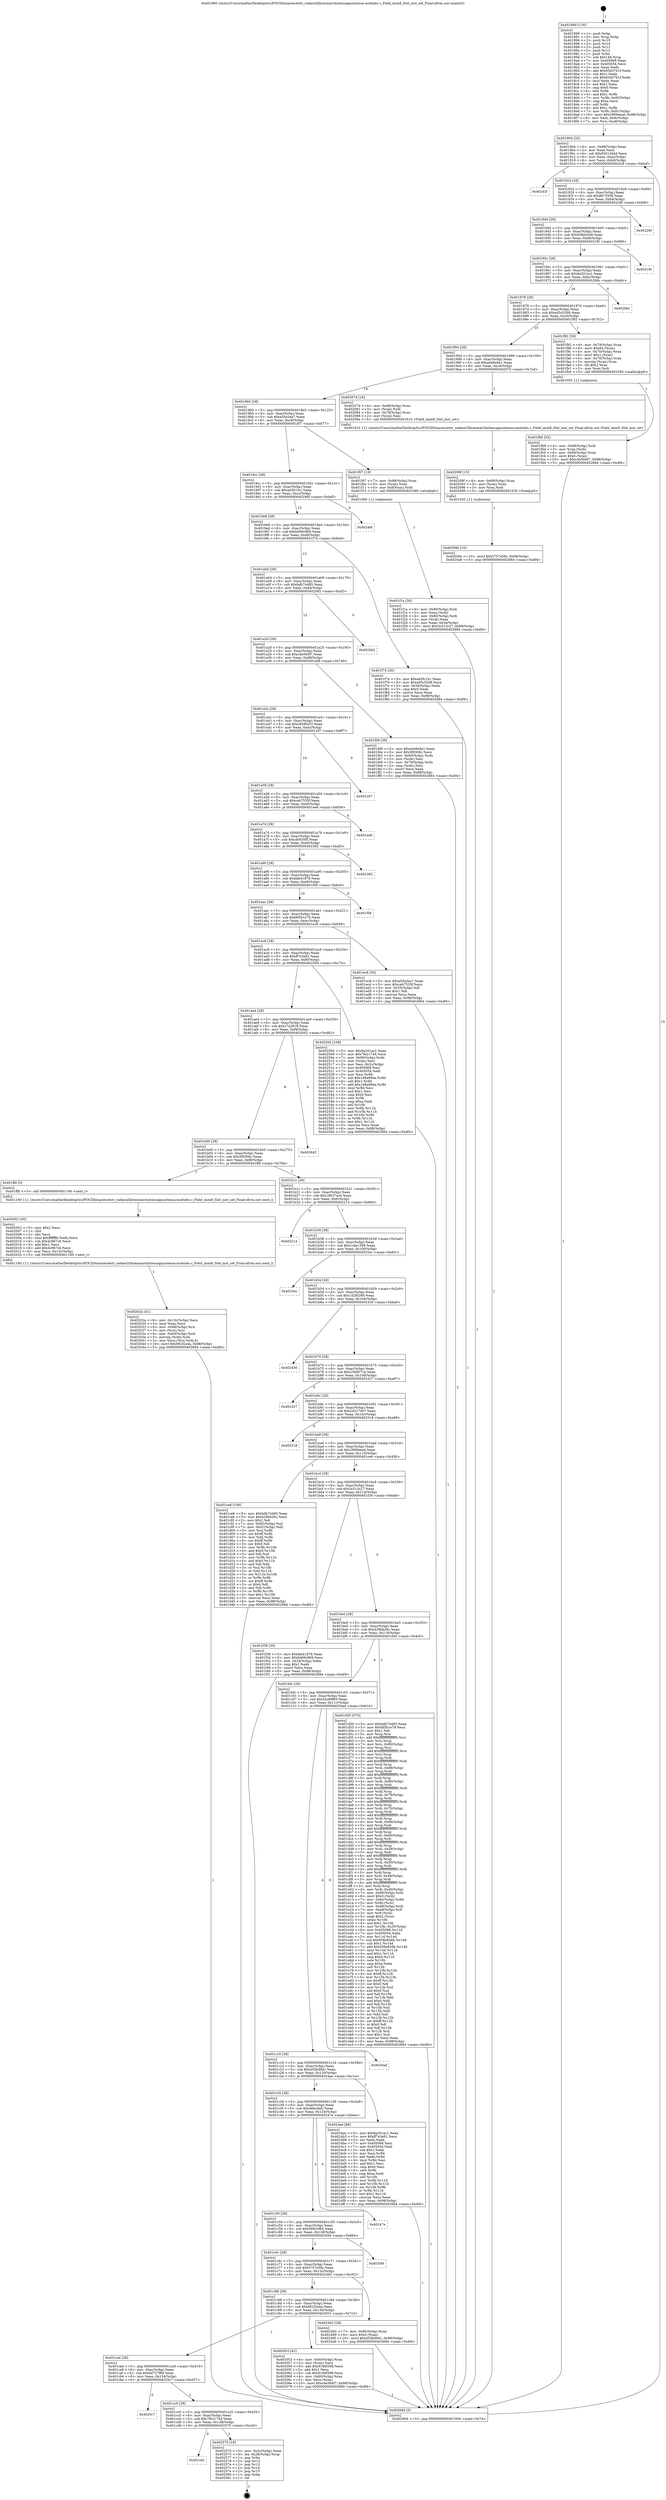 digraph "0x401890" {
  label = "0x401890 (/mnt/c/Users/mathe/Desktop/tcc/POCII/binaries/extr_radare2librasmarchxtensagnuxtensa-modules.c_Field_imm8_Slot_inst_set_Final-ollvm.out::main(0))"
  labelloc = "t"
  node[shape=record]

  Entry [label="",width=0.3,height=0.3,shape=circle,fillcolor=black,style=filled]
  "0x401904" [label="{
     0x401904 [32]\l
     | [instrs]\l
     &nbsp;&nbsp;0x401904 \<+6\>: mov -0x98(%rbp),%eax\l
     &nbsp;&nbsp;0x40190a \<+2\>: mov %eax,%ecx\l
     &nbsp;&nbsp;0x40190c \<+6\>: sub $0x83013d4d,%ecx\l
     &nbsp;&nbsp;0x401912 \<+6\>: mov %eax,-0xac(%rbp)\l
     &nbsp;&nbsp;0x401918 \<+6\>: mov %ecx,-0xb0(%rbp)\l
     &nbsp;&nbsp;0x40191e \<+6\>: je 000000000040243f \<main+0xbaf\>\l
  }"]
  "0x40243f" [label="{
     0x40243f\l
  }", style=dashed]
  "0x401924" [label="{
     0x401924 [28]\l
     | [instrs]\l
     &nbsp;&nbsp;0x401924 \<+5\>: jmp 0000000000401929 \<main+0x99\>\l
     &nbsp;&nbsp;0x401929 \<+6\>: mov -0xac(%rbp),%eax\l
     &nbsp;&nbsp;0x40192f \<+5\>: sub $0x8fc7f356,%eax\l
     &nbsp;&nbsp;0x401934 \<+6\>: mov %eax,-0xb4(%rbp)\l
     &nbsp;&nbsp;0x40193a \<+6\>: je 000000000040226f \<main+0x9df\>\l
  }"]
  Exit [label="",width=0.3,height=0.3,shape=circle,fillcolor=black,style=filled,peripheries=2]
  "0x40226f" [label="{
     0x40226f\l
  }", style=dashed]
  "0x401940" [label="{
     0x401940 [28]\l
     | [instrs]\l
     &nbsp;&nbsp;0x401940 \<+5\>: jmp 0000000000401945 \<main+0xb5\>\l
     &nbsp;&nbsp;0x401945 \<+6\>: mov -0xac(%rbp),%eax\l
     &nbsp;&nbsp;0x40194b \<+5\>: sub $0x938eb2d6,%eax\l
     &nbsp;&nbsp;0x401950 \<+6\>: mov %eax,-0xb8(%rbp)\l
     &nbsp;&nbsp;0x401956 \<+6\>: je 00000000004021f6 \<main+0x966\>\l
  }"]
  "0x401cdc" [label="{
     0x401cdc\l
  }", style=dashed]
  "0x4021f6" [label="{
     0x4021f6\l
  }", style=dashed]
  "0x40195c" [label="{
     0x40195c [28]\l
     | [instrs]\l
     &nbsp;&nbsp;0x40195c \<+5\>: jmp 0000000000401961 \<main+0xd1\>\l
     &nbsp;&nbsp;0x401961 \<+6\>: mov -0xac(%rbp),%eax\l
     &nbsp;&nbsp;0x401967 \<+5\>: sub $0x9a201ac1,%eax\l
     &nbsp;&nbsp;0x40196c \<+6\>: mov %eax,-0xbc(%rbp)\l
     &nbsp;&nbsp;0x401972 \<+6\>: je 000000000040266c \<main+0xddc\>\l
  }"]
  "0x402570" [label="{
     0x402570 [18]\l
     | [instrs]\l
     &nbsp;&nbsp;0x402570 \<+3\>: mov -0x2c(%rbp),%eax\l
     &nbsp;&nbsp;0x402573 \<+4\>: lea -0x28(%rbp),%rsp\l
     &nbsp;&nbsp;0x402577 \<+1\>: pop %rbx\l
     &nbsp;&nbsp;0x402578 \<+2\>: pop %r12\l
     &nbsp;&nbsp;0x40257a \<+2\>: pop %r13\l
     &nbsp;&nbsp;0x40257c \<+2\>: pop %r14\l
     &nbsp;&nbsp;0x40257e \<+2\>: pop %r15\l
     &nbsp;&nbsp;0x402580 \<+1\>: pop %rbp\l
     &nbsp;&nbsp;0x402581 \<+1\>: ret\l
  }"]
  "0x40266c" [label="{
     0x40266c\l
  }", style=dashed]
  "0x401978" [label="{
     0x401978 [28]\l
     | [instrs]\l
     &nbsp;&nbsp;0x401978 \<+5\>: jmp 000000000040197d \<main+0xed\>\l
     &nbsp;&nbsp;0x40197d \<+6\>: mov -0xac(%rbp),%eax\l
     &nbsp;&nbsp;0x401983 \<+5\>: sub $0xa05c5268,%eax\l
     &nbsp;&nbsp;0x401988 \<+6\>: mov %eax,-0xc0(%rbp)\l
     &nbsp;&nbsp;0x40198e \<+6\>: je 0000000000401f92 \<main+0x702\>\l
  }"]
  "0x401cc0" [label="{
     0x401cc0 [28]\l
     | [instrs]\l
     &nbsp;&nbsp;0x401cc0 \<+5\>: jmp 0000000000401cc5 \<main+0x435\>\l
     &nbsp;&nbsp;0x401cc5 \<+6\>: mov -0xac(%rbp),%eax\l
     &nbsp;&nbsp;0x401ccb \<+5\>: sub $0x7fe21744,%eax\l
     &nbsp;&nbsp;0x401cd0 \<+6\>: mov %eax,-0x138(%rbp)\l
     &nbsp;&nbsp;0x401cd6 \<+6\>: je 0000000000402570 \<main+0xce0\>\l
  }"]
  "0x401f92" [label="{
     0x401f92 [39]\l
     | [instrs]\l
     &nbsp;&nbsp;0x401f92 \<+4\>: mov -0x78(%rbp),%rax\l
     &nbsp;&nbsp;0x401f96 \<+6\>: movl $0x64,(%rax)\l
     &nbsp;&nbsp;0x401f9c \<+4\>: mov -0x70(%rbp),%rax\l
     &nbsp;&nbsp;0x401fa0 \<+6\>: movl $0x1,(%rax)\l
     &nbsp;&nbsp;0x401fa6 \<+4\>: mov -0x70(%rbp),%rax\l
     &nbsp;&nbsp;0x401faa \<+3\>: movslq (%rax),%rax\l
     &nbsp;&nbsp;0x401fad \<+4\>: shl $0x2,%rax\l
     &nbsp;&nbsp;0x401fb1 \<+3\>: mov %rax,%rdi\l
     &nbsp;&nbsp;0x401fb4 \<+5\>: call 0000000000401050 \<malloc@plt\>\l
     | [calls]\l
     &nbsp;&nbsp;0x401050 \{1\} (unknown)\l
  }"]
  "0x401994" [label="{
     0x401994 [28]\l
     | [instrs]\l
     &nbsp;&nbsp;0x401994 \<+5\>: jmp 0000000000401999 \<main+0x109\>\l
     &nbsp;&nbsp;0x401999 \<+6\>: mov -0xac(%rbp),%eax\l
     &nbsp;&nbsp;0x40199f \<+5\>: sub $0xa0e8e9a1,%eax\l
     &nbsp;&nbsp;0x4019a4 \<+6\>: mov %eax,-0xc4(%rbp)\l
     &nbsp;&nbsp;0x4019aa \<+6\>: je 000000000040207d \<main+0x7ed\>\l
  }"]
  "0x4025c7" [label="{
     0x4025c7\l
  }", style=dashed]
  "0x40207d" [label="{
     0x40207d [18]\l
     | [instrs]\l
     &nbsp;&nbsp;0x40207d \<+4\>: mov -0x68(%rbp),%rax\l
     &nbsp;&nbsp;0x402081 \<+3\>: mov (%rax),%rdi\l
     &nbsp;&nbsp;0x402084 \<+4\>: mov -0x78(%rbp),%rax\l
     &nbsp;&nbsp;0x402088 \<+2\>: mov (%rax),%esi\l
     &nbsp;&nbsp;0x40208a \<+5\>: call 0000000000401610 \<Field_imm8_Slot_inst_set\>\l
     | [calls]\l
     &nbsp;&nbsp;0x401610 \{1\} (/mnt/c/Users/mathe/Desktop/tcc/POCII/binaries/extr_radare2librasmarchxtensagnuxtensa-modules.c_Field_imm8_Slot_inst_set_Final-ollvm.out::Field_imm8_Slot_inst_set)\l
  }"]
  "0x4019b0" [label="{
     0x4019b0 [28]\l
     | [instrs]\l
     &nbsp;&nbsp;0x4019b0 \<+5\>: jmp 00000000004019b5 \<main+0x125\>\l
     &nbsp;&nbsp;0x4019b5 \<+6\>: mov -0xac(%rbp),%eax\l
     &nbsp;&nbsp;0x4019bb \<+5\>: sub $0xa55e2ea7,%eax\l
     &nbsp;&nbsp;0x4019c0 \<+6\>: mov %eax,-0xc8(%rbp)\l
     &nbsp;&nbsp;0x4019c6 \<+6\>: je 0000000000401f07 \<main+0x677\>\l
  }"]
  "0x40209e" [label="{
     0x40209e [15]\l
     | [instrs]\l
     &nbsp;&nbsp;0x40209e \<+10\>: movl $0x5757e58c,-0x98(%rbp)\l
     &nbsp;&nbsp;0x4020a8 \<+5\>: jmp 0000000000402684 \<main+0xdf4\>\l
  }"]
  "0x401f07" [label="{
     0x401f07 [19]\l
     | [instrs]\l
     &nbsp;&nbsp;0x401f07 \<+7\>: mov -0x88(%rbp),%rax\l
     &nbsp;&nbsp;0x401f0e \<+3\>: mov (%rax),%rax\l
     &nbsp;&nbsp;0x401f11 \<+4\>: mov 0x8(%rax),%rdi\l
     &nbsp;&nbsp;0x401f15 \<+5\>: call 0000000000401060 \<atoi@plt\>\l
     | [calls]\l
     &nbsp;&nbsp;0x401060 \{1\} (unknown)\l
  }"]
  "0x4019cc" [label="{
     0x4019cc [28]\l
     | [instrs]\l
     &nbsp;&nbsp;0x4019cc \<+5\>: jmp 00000000004019d1 \<main+0x141\>\l
     &nbsp;&nbsp;0x4019d1 \<+6\>: mov -0xac(%rbp),%eax\l
     &nbsp;&nbsp;0x4019d7 \<+5\>: sub $0xad3fc1b1,%eax\l
     &nbsp;&nbsp;0x4019dc \<+6\>: mov %eax,-0xcc(%rbp)\l
     &nbsp;&nbsp;0x4019e2 \<+6\>: je 000000000040246f \<main+0xbdf\>\l
  }"]
  "0x40208f" [label="{
     0x40208f [15]\l
     | [instrs]\l
     &nbsp;&nbsp;0x40208f \<+4\>: mov -0x68(%rbp),%rax\l
     &nbsp;&nbsp;0x402093 \<+3\>: mov (%rax),%rax\l
     &nbsp;&nbsp;0x402096 \<+3\>: mov %rax,%rdi\l
     &nbsp;&nbsp;0x402099 \<+5\>: call 0000000000401030 \<free@plt\>\l
     | [calls]\l
     &nbsp;&nbsp;0x401030 \{1\} (unknown)\l
  }"]
  "0x40246f" [label="{
     0x40246f\l
  }", style=dashed]
  "0x4019e8" [label="{
     0x4019e8 [28]\l
     | [instrs]\l
     &nbsp;&nbsp;0x4019e8 \<+5\>: jmp 00000000004019ed \<main+0x15d\>\l
     &nbsp;&nbsp;0x4019ed \<+6\>: mov -0xac(%rbp),%eax\l
     &nbsp;&nbsp;0x4019f3 \<+5\>: sub $0xbb69c969,%eax\l
     &nbsp;&nbsp;0x4019f8 \<+6\>: mov %eax,-0xd0(%rbp)\l
     &nbsp;&nbsp;0x4019fe \<+6\>: je 0000000000401f74 \<main+0x6e4\>\l
  }"]
  "0x401ca4" [label="{
     0x401ca4 [28]\l
     | [instrs]\l
     &nbsp;&nbsp;0x401ca4 \<+5\>: jmp 0000000000401ca9 \<main+0x419\>\l
     &nbsp;&nbsp;0x401ca9 \<+6\>: mov -0xac(%rbp),%eax\l
     &nbsp;&nbsp;0x401caf \<+5\>: sub $0x6d727f88,%eax\l
     &nbsp;&nbsp;0x401cb4 \<+6\>: mov %eax,-0x134(%rbp)\l
     &nbsp;&nbsp;0x401cba \<+6\>: je 00000000004025c7 \<main+0xd37\>\l
  }"]
  "0x401f74" [label="{
     0x401f74 [30]\l
     | [instrs]\l
     &nbsp;&nbsp;0x401f74 \<+5\>: mov $0xad3fc1b1,%eax\l
     &nbsp;&nbsp;0x401f79 \<+5\>: mov $0xa05c5268,%ecx\l
     &nbsp;&nbsp;0x401f7e \<+3\>: mov -0x34(%rbp),%edx\l
     &nbsp;&nbsp;0x401f81 \<+3\>: cmp $0x0,%edx\l
     &nbsp;&nbsp;0x401f84 \<+3\>: cmove %ecx,%eax\l
     &nbsp;&nbsp;0x401f87 \<+6\>: mov %eax,-0x98(%rbp)\l
     &nbsp;&nbsp;0x401f8d \<+5\>: jmp 0000000000402684 \<main+0xdf4\>\l
  }"]
  "0x401a04" [label="{
     0x401a04 [28]\l
     | [instrs]\l
     &nbsp;&nbsp;0x401a04 \<+5\>: jmp 0000000000401a09 \<main+0x179\>\l
     &nbsp;&nbsp;0x401a09 \<+6\>: mov -0xac(%rbp),%eax\l
     &nbsp;&nbsp;0x401a0f \<+5\>: sub $0xbdb74485,%eax\l
     &nbsp;&nbsp;0x401a14 \<+6\>: mov %eax,-0xd4(%rbp)\l
     &nbsp;&nbsp;0x401a1a \<+6\>: je 0000000000402582 \<main+0xcf2\>\l
  }"]
  "0x402053" [label="{
     0x402053 [42]\l
     | [instrs]\l
     &nbsp;&nbsp;0x402053 \<+4\>: mov -0x60(%rbp),%rax\l
     &nbsp;&nbsp;0x402057 \<+2\>: mov (%rax),%ecx\l
     &nbsp;&nbsp;0x402059 \<+6\>: add $0x9166f398,%ecx\l
     &nbsp;&nbsp;0x40205f \<+3\>: add $0x1,%ecx\l
     &nbsp;&nbsp;0x402062 \<+6\>: sub $0x9166f398,%ecx\l
     &nbsp;&nbsp;0x402068 \<+4\>: mov -0x60(%rbp),%rax\l
     &nbsp;&nbsp;0x40206c \<+2\>: mov %ecx,(%rax)\l
     &nbsp;&nbsp;0x40206e \<+10\>: movl $0xc4e564f7,-0x98(%rbp)\l
     &nbsp;&nbsp;0x402078 \<+5\>: jmp 0000000000402684 \<main+0xdf4\>\l
  }"]
  "0x402582" [label="{
     0x402582\l
  }", style=dashed]
  "0x401a20" [label="{
     0x401a20 [28]\l
     | [instrs]\l
     &nbsp;&nbsp;0x401a20 \<+5\>: jmp 0000000000401a25 \<main+0x195\>\l
     &nbsp;&nbsp;0x401a25 \<+6\>: mov -0xac(%rbp),%eax\l
     &nbsp;&nbsp;0x401a2b \<+5\>: sub $0xc4e564f7,%eax\l
     &nbsp;&nbsp;0x401a30 \<+6\>: mov %eax,-0xd8(%rbp)\l
     &nbsp;&nbsp;0x401a36 \<+6\>: je 0000000000401fd9 \<main+0x749\>\l
  }"]
  "0x401c88" [label="{
     0x401c88 [28]\l
     | [instrs]\l
     &nbsp;&nbsp;0x401c88 \<+5\>: jmp 0000000000401c8d \<main+0x3fd\>\l
     &nbsp;&nbsp;0x401c8d \<+6\>: mov -0xac(%rbp),%eax\l
     &nbsp;&nbsp;0x401c93 \<+5\>: sub $0x681f2a4a,%eax\l
     &nbsp;&nbsp;0x401c98 \<+6\>: mov %eax,-0x130(%rbp)\l
     &nbsp;&nbsp;0x401c9e \<+6\>: je 0000000000402053 \<main+0x7c3\>\l
  }"]
  "0x401fd9" [label="{
     0x401fd9 [36]\l
     | [instrs]\l
     &nbsp;&nbsp;0x401fd9 \<+5\>: mov $0xa0e8e9a1,%eax\l
     &nbsp;&nbsp;0x401fde \<+5\>: mov $0x3f0306c,%ecx\l
     &nbsp;&nbsp;0x401fe3 \<+4\>: mov -0x60(%rbp),%rdx\l
     &nbsp;&nbsp;0x401fe7 \<+2\>: mov (%rdx),%esi\l
     &nbsp;&nbsp;0x401fe9 \<+4\>: mov -0x70(%rbp),%rdx\l
     &nbsp;&nbsp;0x401fed \<+2\>: cmp (%rdx),%esi\l
     &nbsp;&nbsp;0x401fef \<+3\>: cmovl %ecx,%eax\l
     &nbsp;&nbsp;0x401ff2 \<+6\>: mov %eax,-0x98(%rbp)\l
     &nbsp;&nbsp;0x401ff8 \<+5\>: jmp 0000000000402684 \<main+0xdf4\>\l
  }"]
  "0x401a3c" [label="{
     0x401a3c [28]\l
     | [instrs]\l
     &nbsp;&nbsp;0x401a3c \<+5\>: jmp 0000000000401a41 \<main+0x1b1\>\l
     &nbsp;&nbsp;0x401a41 \<+6\>: mov -0xac(%rbp),%eax\l
     &nbsp;&nbsp;0x401a47 \<+5\>: sub $0xc82f6433,%eax\l
     &nbsp;&nbsp;0x401a4c \<+6\>: mov %eax,-0xdc(%rbp)\l
     &nbsp;&nbsp;0x401a52 \<+6\>: je 0000000000402187 \<main+0x8f7\>\l
  }"]
  "0x402492" [label="{
     0x402492 [28]\l
     | [instrs]\l
     &nbsp;&nbsp;0x402492 \<+7\>: mov -0x90(%rbp),%rax\l
     &nbsp;&nbsp;0x402499 \<+6\>: movl $0x0,(%rax)\l
     &nbsp;&nbsp;0x40249f \<+10\>: movl $0x455bd9d1,-0x98(%rbp)\l
     &nbsp;&nbsp;0x4024a9 \<+5\>: jmp 0000000000402684 \<main+0xdf4\>\l
  }"]
  "0x402187" [label="{
     0x402187\l
  }", style=dashed]
  "0x401a58" [label="{
     0x401a58 [28]\l
     | [instrs]\l
     &nbsp;&nbsp;0x401a58 \<+5\>: jmp 0000000000401a5d \<main+0x1cd\>\l
     &nbsp;&nbsp;0x401a5d \<+6\>: mov -0xac(%rbp),%eax\l
     &nbsp;&nbsp;0x401a63 \<+5\>: sub $0xceb7535f,%eax\l
     &nbsp;&nbsp;0x401a68 \<+6\>: mov %eax,-0xe0(%rbp)\l
     &nbsp;&nbsp;0x401a6e \<+6\>: je 0000000000401ee6 \<main+0x656\>\l
  }"]
  "0x401c6c" [label="{
     0x401c6c [28]\l
     | [instrs]\l
     &nbsp;&nbsp;0x401c6c \<+5\>: jmp 0000000000401c71 \<main+0x3e1\>\l
     &nbsp;&nbsp;0x401c71 \<+6\>: mov -0xac(%rbp),%eax\l
     &nbsp;&nbsp;0x401c77 \<+5\>: sub $0x5757e58c,%eax\l
     &nbsp;&nbsp;0x401c7c \<+6\>: mov %eax,-0x12c(%rbp)\l
     &nbsp;&nbsp;0x401c82 \<+6\>: je 0000000000402492 \<main+0xc02\>\l
  }"]
  "0x401ee6" [label="{
     0x401ee6\l
  }", style=dashed]
  "0x401a74" [label="{
     0x401a74 [28]\l
     | [instrs]\l
     &nbsp;&nbsp;0x401a74 \<+5\>: jmp 0000000000401a79 \<main+0x1e9\>\l
     &nbsp;&nbsp;0x401a79 \<+6\>: mov -0xac(%rbp),%eax\l
     &nbsp;&nbsp;0x401a7f \<+5\>: sub $0xcfc635f5,%eax\l
     &nbsp;&nbsp;0x401a84 \<+6\>: mov %eax,-0xe4(%rbp)\l
     &nbsp;&nbsp;0x401a8a \<+6\>: je 0000000000402382 \<main+0xaf2\>\l
  }"]
  "0x4020f4" [label="{
     0x4020f4\l
  }", style=dashed]
  "0x402382" [label="{
     0x402382\l
  }", style=dashed]
  "0x401a90" [label="{
     0x401a90 [28]\l
     | [instrs]\l
     &nbsp;&nbsp;0x401a90 \<+5\>: jmp 0000000000401a95 \<main+0x205\>\l
     &nbsp;&nbsp;0x401a95 \<+6\>: mov -0xac(%rbp),%eax\l
     &nbsp;&nbsp;0x401a9b \<+5\>: sub $0xfab41876,%eax\l
     &nbsp;&nbsp;0x401aa0 \<+6\>: mov %eax,-0xe8(%rbp)\l
     &nbsp;&nbsp;0x401aa6 \<+6\>: je 0000000000401f56 \<main+0x6c6\>\l
  }"]
  "0x401c50" [label="{
     0x401c50 [28]\l
     | [instrs]\l
     &nbsp;&nbsp;0x401c50 \<+5\>: jmp 0000000000401c55 \<main+0x3c5\>\l
     &nbsp;&nbsp;0x401c55 \<+6\>: mov -0xac(%rbp),%eax\l
     &nbsp;&nbsp;0x401c5b \<+5\>: sub $0x5692cf64,%eax\l
     &nbsp;&nbsp;0x401c60 \<+6\>: mov %eax,-0x128(%rbp)\l
     &nbsp;&nbsp;0x401c66 \<+6\>: je 00000000004020f4 \<main+0x864\>\l
  }"]
  "0x401f56" [label="{
     0x401f56\l
  }", style=dashed]
  "0x401aac" [label="{
     0x401aac [28]\l
     | [instrs]\l
     &nbsp;&nbsp;0x401aac \<+5\>: jmp 0000000000401ab1 \<main+0x221\>\l
     &nbsp;&nbsp;0x401ab1 \<+6\>: mov -0xac(%rbp),%eax\l
     &nbsp;&nbsp;0x401ab7 \<+5\>: sub $0xfd5b1e79,%eax\l
     &nbsp;&nbsp;0x401abc \<+6\>: mov %eax,-0xec(%rbp)\l
     &nbsp;&nbsp;0x401ac2 \<+6\>: je 0000000000401ec8 \<main+0x638\>\l
  }"]
  "0x40247e" [label="{
     0x40247e\l
  }", style=dashed]
  "0x401ec8" [label="{
     0x401ec8 [30]\l
     | [instrs]\l
     &nbsp;&nbsp;0x401ec8 \<+5\>: mov $0xa55e2ea7,%eax\l
     &nbsp;&nbsp;0x401ecd \<+5\>: mov $0xceb7535f,%ecx\l
     &nbsp;&nbsp;0x401ed2 \<+3\>: mov -0x35(%rbp),%dl\l
     &nbsp;&nbsp;0x401ed5 \<+3\>: test $0x1,%dl\l
     &nbsp;&nbsp;0x401ed8 \<+3\>: cmovne %ecx,%eax\l
     &nbsp;&nbsp;0x401edb \<+6\>: mov %eax,-0x98(%rbp)\l
     &nbsp;&nbsp;0x401ee1 \<+5\>: jmp 0000000000402684 \<main+0xdf4\>\l
  }"]
  "0x401ac8" [label="{
     0x401ac8 [28]\l
     | [instrs]\l
     &nbsp;&nbsp;0x401ac8 \<+5\>: jmp 0000000000401acd \<main+0x23d\>\l
     &nbsp;&nbsp;0x401acd \<+6\>: mov -0xac(%rbp),%eax\l
     &nbsp;&nbsp;0x401ad3 \<+5\>: sub $0xff7e3a91,%eax\l
     &nbsp;&nbsp;0x401ad8 \<+6\>: mov %eax,-0xf0(%rbp)\l
     &nbsp;&nbsp;0x401ade \<+6\>: je 0000000000402504 \<main+0xc74\>\l
  }"]
  "0x401c34" [label="{
     0x401c34 [28]\l
     | [instrs]\l
     &nbsp;&nbsp;0x401c34 \<+5\>: jmp 0000000000401c39 \<main+0x3a9\>\l
     &nbsp;&nbsp;0x401c39 \<+6\>: mov -0xac(%rbp),%eax\l
     &nbsp;&nbsp;0x401c3f \<+5\>: sub $0x46bcdefc,%eax\l
     &nbsp;&nbsp;0x401c44 \<+6\>: mov %eax,-0x124(%rbp)\l
     &nbsp;&nbsp;0x401c4a \<+6\>: je 000000000040247e \<main+0xbee\>\l
  }"]
  "0x402504" [label="{
     0x402504 [108]\l
     | [instrs]\l
     &nbsp;&nbsp;0x402504 \<+5\>: mov $0x9a201ac1,%eax\l
     &nbsp;&nbsp;0x402509 \<+5\>: mov $0x7fe21744,%ecx\l
     &nbsp;&nbsp;0x40250e \<+7\>: mov -0x90(%rbp),%rdx\l
     &nbsp;&nbsp;0x402515 \<+2\>: mov (%rdx),%esi\l
     &nbsp;&nbsp;0x402517 \<+3\>: mov %esi,-0x2c(%rbp)\l
     &nbsp;&nbsp;0x40251a \<+7\>: mov 0x405068,%esi\l
     &nbsp;&nbsp;0x402521 \<+7\>: mov 0x405054,%edi\l
     &nbsp;&nbsp;0x402528 \<+3\>: mov %esi,%r8d\l
     &nbsp;&nbsp;0x40252b \<+7\>: sub $0x148a99da,%r8d\l
     &nbsp;&nbsp;0x402532 \<+4\>: sub $0x1,%r8d\l
     &nbsp;&nbsp;0x402536 \<+7\>: add $0x148a99da,%r8d\l
     &nbsp;&nbsp;0x40253d \<+4\>: imul %r8d,%esi\l
     &nbsp;&nbsp;0x402541 \<+3\>: and $0x1,%esi\l
     &nbsp;&nbsp;0x402544 \<+3\>: cmp $0x0,%esi\l
     &nbsp;&nbsp;0x402547 \<+4\>: sete %r9b\l
     &nbsp;&nbsp;0x40254b \<+3\>: cmp $0xa,%edi\l
     &nbsp;&nbsp;0x40254e \<+4\>: setl %r10b\l
     &nbsp;&nbsp;0x402552 \<+3\>: mov %r9b,%r11b\l
     &nbsp;&nbsp;0x402555 \<+3\>: and %r10b,%r11b\l
     &nbsp;&nbsp;0x402558 \<+3\>: xor %r10b,%r9b\l
     &nbsp;&nbsp;0x40255b \<+3\>: or %r9b,%r11b\l
     &nbsp;&nbsp;0x40255e \<+4\>: test $0x1,%r11b\l
     &nbsp;&nbsp;0x402562 \<+3\>: cmovne %ecx,%eax\l
     &nbsp;&nbsp;0x402565 \<+6\>: mov %eax,-0x98(%rbp)\l
     &nbsp;&nbsp;0x40256b \<+5\>: jmp 0000000000402684 \<main+0xdf4\>\l
  }"]
  "0x401ae4" [label="{
     0x401ae4 [28]\l
     | [instrs]\l
     &nbsp;&nbsp;0x401ae4 \<+5\>: jmp 0000000000401ae9 \<main+0x259\>\l
     &nbsp;&nbsp;0x401ae9 \<+6\>: mov -0xac(%rbp),%eax\l
     &nbsp;&nbsp;0x401aef \<+5\>: sub $0x27a2818,%eax\l
     &nbsp;&nbsp;0x401af4 \<+6\>: mov %eax,-0xf4(%rbp)\l
     &nbsp;&nbsp;0x401afa \<+6\>: je 0000000000402642 \<main+0xdb2\>\l
  }"]
  "0x4024ae" [label="{
     0x4024ae [86]\l
     | [instrs]\l
     &nbsp;&nbsp;0x4024ae \<+5\>: mov $0x9a201ac1,%eax\l
     &nbsp;&nbsp;0x4024b3 \<+5\>: mov $0xff7e3a91,%ecx\l
     &nbsp;&nbsp;0x4024b8 \<+2\>: xor %edx,%edx\l
     &nbsp;&nbsp;0x4024ba \<+7\>: mov 0x405068,%esi\l
     &nbsp;&nbsp;0x4024c1 \<+7\>: mov 0x405054,%edi\l
     &nbsp;&nbsp;0x4024c8 \<+3\>: sub $0x1,%edx\l
     &nbsp;&nbsp;0x4024cb \<+3\>: mov %esi,%r8d\l
     &nbsp;&nbsp;0x4024ce \<+3\>: add %edx,%r8d\l
     &nbsp;&nbsp;0x4024d1 \<+4\>: imul %r8d,%esi\l
     &nbsp;&nbsp;0x4024d5 \<+3\>: and $0x1,%esi\l
     &nbsp;&nbsp;0x4024d8 \<+3\>: cmp $0x0,%esi\l
     &nbsp;&nbsp;0x4024db \<+4\>: sete %r9b\l
     &nbsp;&nbsp;0x4024df \<+3\>: cmp $0xa,%edi\l
     &nbsp;&nbsp;0x4024e2 \<+4\>: setl %r10b\l
     &nbsp;&nbsp;0x4024e6 \<+3\>: mov %r9b,%r11b\l
     &nbsp;&nbsp;0x4024e9 \<+3\>: and %r10b,%r11b\l
     &nbsp;&nbsp;0x4024ec \<+3\>: xor %r10b,%r9b\l
     &nbsp;&nbsp;0x4024ef \<+3\>: or %r9b,%r11b\l
     &nbsp;&nbsp;0x4024f2 \<+4\>: test $0x1,%r11b\l
     &nbsp;&nbsp;0x4024f6 \<+3\>: cmovne %ecx,%eax\l
     &nbsp;&nbsp;0x4024f9 \<+6\>: mov %eax,-0x98(%rbp)\l
     &nbsp;&nbsp;0x4024ff \<+5\>: jmp 0000000000402684 \<main+0xdf4\>\l
  }"]
  "0x402642" [label="{
     0x402642\l
  }", style=dashed]
  "0x401b00" [label="{
     0x401b00 [28]\l
     | [instrs]\l
     &nbsp;&nbsp;0x401b00 \<+5\>: jmp 0000000000401b05 \<main+0x275\>\l
     &nbsp;&nbsp;0x401b05 \<+6\>: mov -0xac(%rbp),%eax\l
     &nbsp;&nbsp;0x401b0b \<+5\>: sub $0x3f0306c,%eax\l
     &nbsp;&nbsp;0x401b10 \<+6\>: mov %eax,-0xf8(%rbp)\l
     &nbsp;&nbsp;0x401b16 \<+6\>: je 0000000000401ffd \<main+0x76d\>\l
  }"]
  "0x401c18" [label="{
     0x401c18 [28]\l
     | [instrs]\l
     &nbsp;&nbsp;0x401c18 \<+5\>: jmp 0000000000401c1d \<main+0x38d\>\l
     &nbsp;&nbsp;0x401c1d \<+6\>: mov -0xac(%rbp),%eax\l
     &nbsp;&nbsp;0x401c23 \<+5\>: sub $0x455bd9d1,%eax\l
     &nbsp;&nbsp;0x401c28 \<+6\>: mov %eax,-0x120(%rbp)\l
     &nbsp;&nbsp;0x401c2e \<+6\>: je 00000000004024ae \<main+0xc1e\>\l
  }"]
  "0x401ffd" [label="{
     0x401ffd [5]\l
     | [instrs]\l
     &nbsp;&nbsp;0x401ffd \<+5\>: call 0000000000401160 \<next_i\>\l
     | [calls]\l
     &nbsp;&nbsp;0x401160 \{1\} (/mnt/c/Users/mathe/Desktop/tcc/POCII/binaries/extr_radare2librasmarchxtensagnuxtensa-modules.c_Field_imm8_Slot_inst_set_Final-ollvm.out::next_i)\l
  }"]
  "0x401b1c" [label="{
     0x401b1c [28]\l
     | [instrs]\l
     &nbsp;&nbsp;0x401b1c \<+5\>: jmp 0000000000401b21 \<main+0x291\>\l
     &nbsp;&nbsp;0x401b21 \<+6\>: mov -0xac(%rbp),%eax\l
     &nbsp;&nbsp;0x401b27 \<+5\>: sub $0x18637acd,%eax\l
     &nbsp;&nbsp;0x401b2c \<+6\>: mov %eax,-0xfc(%rbp)\l
     &nbsp;&nbsp;0x401b32 \<+6\>: je 0000000000402214 \<main+0x984\>\l
  }"]
  "0x4020ad" [label="{
     0x4020ad\l
  }", style=dashed]
  "0x402214" [label="{
     0x402214\l
  }", style=dashed]
  "0x401b38" [label="{
     0x401b38 [28]\l
     | [instrs]\l
     &nbsp;&nbsp;0x401b38 \<+5\>: jmp 0000000000401b3d \<main+0x2ad\>\l
     &nbsp;&nbsp;0x401b3d \<+6\>: mov -0xac(%rbp),%eax\l
     &nbsp;&nbsp;0x401b43 \<+5\>: sub $0x1cda1568,%eax\l
     &nbsp;&nbsp;0x401b48 \<+6\>: mov %eax,-0x100(%rbp)\l
     &nbsp;&nbsp;0x401b4e \<+6\>: je 00000000004025ec \<main+0xd5c\>\l
  }"]
  "0x40202a" [label="{
     0x40202a [41]\l
     | [instrs]\l
     &nbsp;&nbsp;0x40202a \<+6\>: mov -0x13c(%rbp),%ecx\l
     &nbsp;&nbsp;0x402030 \<+3\>: imul %eax,%ecx\l
     &nbsp;&nbsp;0x402033 \<+4\>: mov -0x68(%rbp),%rsi\l
     &nbsp;&nbsp;0x402037 \<+3\>: mov (%rsi),%rsi\l
     &nbsp;&nbsp;0x40203a \<+4\>: mov -0x60(%rbp),%rdi\l
     &nbsp;&nbsp;0x40203e \<+3\>: movslq (%rdi),%rdi\l
     &nbsp;&nbsp;0x402041 \<+3\>: mov %ecx,(%rsi,%rdi,4)\l
     &nbsp;&nbsp;0x402044 \<+10\>: movl $0x681f2a4a,-0x98(%rbp)\l
     &nbsp;&nbsp;0x40204e \<+5\>: jmp 0000000000402684 \<main+0xdf4\>\l
  }"]
  "0x4025ec" [label="{
     0x4025ec\l
  }", style=dashed]
  "0x401b54" [label="{
     0x401b54 [28]\l
     | [instrs]\l
     &nbsp;&nbsp;0x401b54 \<+5\>: jmp 0000000000401b59 \<main+0x2c9\>\l
     &nbsp;&nbsp;0x401b59 \<+6\>: mov -0xac(%rbp),%eax\l
     &nbsp;&nbsp;0x401b5f \<+5\>: sub $0x1d2f0266,%eax\l
     &nbsp;&nbsp;0x401b64 \<+6\>: mov %eax,-0x104(%rbp)\l
     &nbsp;&nbsp;0x401b6a \<+6\>: je 0000000000402430 \<main+0xba0\>\l
  }"]
  "0x402002" [label="{
     0x402002 [40]\l
     | [instrs]\l
     &nbsp;&nbsp;0x402002 \<+5\>: mov $0x2,%ecx\l
     &nbsp;&nbsp;0x402007 \<+1\>: cltd\l
     &nbsp;&nbsp;0x402008 \<+2\>: idiv %ecx\l
     &nbsp;&nbsp;0x40200a \<+6\>: imul $0xfffffffe,%edx,%ecx\l
     &nbsp;&nbsp;0x402010 \<+6\>: sub $0x4c967c6,%ecx\l
     &nbsp;&nbsp;0x402016 \<+3\>: add $0x1,%ecx\l
     &nbsp;&nbsp;0x402019 \<+6\>: add $0x4c967c6,%ecx\l
     &nbsp;&nbsp;0x40201f \<+6\>: mov %ecx,-0x13c(%rbp)\l
     &nbsp;&nbsp;0x402025 \<+5\>: call 0000000000401160 \<next_i\>\l
     | [calls]\l
     &nbsp;&nbsp;0x401160 \{1\} (/mnt/c/Users/mathe/Desktop/tcc/POCII/binaries/extr_radare2librasmarchxtensagnuxtensa-modules.c_Field_imm8_Slot_inst_set_Final-ollvm.out::next_i)\l
  }"]
  "0x402430" [label="{
     0x402430\l
  }", style=dashed]
  "0x401b70" [label="{
     0x401b70 [28]\l
     | [instrs]\l
     &nbsp;&nbsp;0x401b70 \<+5\>: jmp 0000000000401b75 \<main+0x2e5\>\l
     &nbsp;&nbsp;0x401b75 \<+6\>: mov -0xac(%rbp),%eax\l
     &nbsp;&nbsp;0x401b7b \<+5\>: sub $0x23b9071e,%eax\l
     &nbsp;&nbsp;0x401b80 \<+6\>: mov %eax,-0x108(%rbp)\l
     &nbsp;&nbsp;0x401b86 \<+6\>: je 0000000000402327 \<main+0xa97\>\l
  }"]
  "0x401fb9" [label="{
     0x401fb9 [32]\l
     | [instrs]\l
     &nbsp;&nbsp;0x401fb9 \<+4\>: mov -0x68(%rbp),%rdi\l
     &nbsp;&nbsp;0x401fbd \<+3\>: mov %rax,(%rdi)\l
     &nbsp;&nbsp;0x401fc0 \<+4\>: mov -0x60(%rbp),%rax\l
     &nbsp;&nbsp;0x401fc4 \<+6\>: movl $0x0,(%rax)\l
     &nbsp;&nbsp;0x401fca \<+10\>: movl $0xc4e564f7,-0x98(%rbp)\l
     &nbsp;&nbsp;0x401fd4 \<+5\>: jmp 0000000000402684 \<main+0xdf4\>\l
  }"]
  "0x402327" [label="{
     0x402327\l
  }", style=dashed]
  "0x401b8c" [label="{
     0x401b8c [28]\l
     | [instrs]\l
     &nbsp;&nbsp;0x401b8c \<+5\>: jmp 0000000000401b91 \<main+0x301\>\l
     &nbsp;&nbsp;0x401b91 \<+6\>: mov -0xac(%rbp),%eax\l
     &nbsp;&nbsp;0x401b97 \<+5\>: sub $0x24317e07,%eax\l
     &nbsp;&nbsp;0x401b9c \<+6\>: mov %eax,-0x10c(%rbp)\l
     &nbsp;&nbsp;0x401ba2 \<+6\>: je 0000000000402318 \<main+0xa88\>\l
  }"]
  "0x401f1a" [label="{
     0x401f1a [30]\l
     | [instrs]\l
     &nbsp;&nbsp;0x401f1a \<+4\>: mov -0x80(%rbp),%rdi\l
     &nbsp;&nbsp;0x401f1e \<+2\>: mov %eax,(%rdi)\l
     &nbsp;&nbsp;0x401f20 \<+4\>: mov -0x80(%rbp),%rdi\l
     &nbsp;&nbsp;0x401f24 \<+2\>: mov (%rdi),%eax\l
     &nbsp;&nbsp;0x401f26 \<+3\>: mov %eax,-0x34(%rbp)\l
     &nbsp;&nbsp;0x401f29 \<+10\>: movl $0x3c313c27,-0x98(%rbp)\l
     &nbsp;&nbsp;0x401f33 \<+5\>: jmp 0000000000402684 \<main+0xdf4\>\l
  }"]
  "0x402318" [label="{
     0x402318\l
  }", style=dashed]
  "0x401ba8" [label="{
     0x401ba8 [28]\l
     | [instrs]\l
     &nbsp;&nbsp;0x401ba8 \<+5\>: jmp 0000000000401bad \<main+0x31d\>\l
     &nbsp;&nbsp;0x401bad \<+6\>: mov -0xac(%rbp),%eax\l
     &nbsp;&nbsp;0x401bb3 \<+5\>: sub $0x2909eead,%eax\l
     &nbsp;&nbsp;0x401bb8 \<+6\>: mov %eax,-0x110(%rbp)\l
     &nbsp;&nbsp;0x401bbe \<+6\>: je 0000000000401ce6 \<main+0x456\>\l
  }"]
  "0x401bfc" [label="{
     0x401bfc [28]\l
     | [instrs]\l
     &nbsp;&nbsp;0x401bfc \<+5\>: jmp 0000000000401c01 \<main+0x371\>\l
     &nbsp;&nbsp;0x401c01 \<+6\>: mov -0xac(%rbp),%eax\l
     &nbsp;&nbsp;0x401c07 \<+5\>: sub $0x42c98f65,%eax\l
     &nbsp;&nbsp;0x401c0c \<+6\>: mov %eax,-0x11c(%rbp)\l
     &nbsp;&nbsp;0x401c12 \<+6\>: je 00000000004020ad \<main+0x81d\>\l
  }"]
  "0x401ce6" [label="{
     0x401ce6 [106]\l
     | [instrs]\l
     &nbsp;&nbsp;0x401ce6 \<+5\>: mov $0xbdb74485,%eax\l
     &nbsp;&nbsp;0x401ceb \<+5\>: mov $0x429bb26c,%ecx\l
     &nbsp;&nbsp;0x401cf0 \<+2\>: mov $0x1,%dl\l
     &nbsp;&nbsp;0x401cf2 \<+7\>: mov -0x92(%rbp),%sil\l
     &nbsp;&nbsp;0x401cf9 \<+7\>: mov -0x91(%rbp),%dil\l
     &nbsp;&nbsp;0x401d00 \<+3\>: mov %sil,%r8b\l
     &nbsp;&nbsp;0x401d03 \<+4\>: xor $0xff,%r8b\l
     &nbsp;&nbsp;0x401d07 \<+3\>: mov %dil,%r9b\l
     &nbsp;&nbsp;0x401d0a \<+4\>: xor $0xff,%r9b\l
     &nbsp;&nbsp;0x401d0e \<+3\>: xor $0x0,%dl\l
     &nbsp;&nbsp;0x401d11 \<+3\>: mov %r8b,%r10b\l
     &nbsp;&nbsp;0x401d14 \<+4\>: and $0x0,%r10b\l
     &nbsp;&nbsp;0x401d18 \<+3\>: and %dl,%sil\l
     &nbsp;&nbsp;0x401d1b \<+3\>: mov %r9b,%r11b\l
     &nbsp;&nbsp;0x401d1e \<+4\>: and $0x0,%r11b\l
     &nbsp;&nbsp;0x401d22 \<+3\>: and %dl,%dil\l
     &nbsp;&nbsp;0x401d25 \<+3\>: or %sil,%r10b\l
     &nbsp;&nbsp;0x401d28 \<+3\>: or %dil,%r11b\l
     &nbsp;&nbsp;0x401d2b \<+3\>: xor %r11b,%r10b\l
     &nbsp;&nbsp;0x401d2e \<+3\>: or %r9b,%r8b\l
     &nbsp;&nbsp;0x401d31 \<+4\>: xor $0xff,%r8b\l
     &nbsp;&nbsp;0x401d35 \<+3\>: or $0x0,%dl\l
     &nbsp;&nbsp;0x401d38 \<+3\>: and %dl,%r8b\l
     &nbsp;&nbsp;0x401d3b \<+3\>: or %r8b,%r10b\l
     &nbsp;&nbsp;0x401d3e \<+4\>: test $0x1,%r10b\l
     &nbsp;&nbsp;0x401d42 \<+3\>: cmovne %ecx,%eax\l
     &nbsp;&nbsp;0x401d45 \<+6\>: mov %eax,-0x98(%rbp)\l
     &nbsp;&nbsp;0x401d4b \<+5\>: jmp 0000000000402684 \<main+0xdf4\>\l
  }"]
  "0x401bc4" [label="{
     0x401bc4 [28]\l
     | [instrs]\l
     &nbsp;&nbsp;0x401bc4 \<+5\>: jmp 0000000000401bc9 \<main+0x339\>\l
     &nbsp;&nbsp;0x401bc9 \<+6\>: mov -0xac(%rbp),%eax\l
     &nbsp;&nbsp;0x401bcf \<+5\>: sub $0x3c313c27,%eax\l
     &nbsp;&nbsp;0x401bd4 \<+6\>: mov %eax,-0x114(%rbp)\l
     &nbsp;&nbsp;0x401bda \<+6\>: je 0000000000401f38 \<main+0x6a8\>\l
  }"]
  "0x402684" [label="{
     0x402684 [5]\l
     | [instrs]\l
     &nbsp;&nbsp;0x402684 \<+5\>: jmp 0000000000401904 \<main+0x74\>\l
  }"]
  "0x401890" [label="{
     0x401890 [116]\l
     | [instrs]\l
     &nbsp;&nbsp;0x401890 \<+1\>: push %rbp\l
     &nbsp;&nbsp;0x401891 \<+3\>: mov %rsp,%rbp\l
     &nbsp;&nbsp;0x401894 \<+2\>: push %r15\l
     &nbsp;&nbsp;0x401896 \<+2\>: push %r14\l
     &nbsp;&nbsp;0x401898 \<+2\>: push %r13\l
     &nbsp;&nbsp;0x40189a \<+2\>: push %r12\l
     &nbsp;&nbsp;0x40189c \<+1\>: push %rbx\l
     &nbsp;&nbsp;0x40189d \<+7\>: sub $0x148,%rsp\l
     &nbsp;&nbsp;0x4018a4 \<+7\>: mov 0x405068,%eax\l
     &nbsp;&nbsp;0x4018ab \<+7\>: mov 0x405054,%ecx\l
     &nbsp;&nbsp;0x4018b2 \<+2\>: mov %eax,%edx\l
     &nbsp;&nbsp;0x4018b4 \<+6\>: add $0x93d3761f,%edx\l
     &nbsp;&nbsp;0x4018ba \<+3\>: sub $0x1,%edx\l
     &nbsp;&nbsp;0x4018bd \<+6\>: sub $0x93d3761f,%edx\l
     &nbsp;&nbsp;0x4018c3 \<+3\>: imul %edx,%eax\l
     &nbsp;&nbsp;0x4018c6 \<+3\>: and $0x1,%eax\l
     &nbsp;&nbsp;0x4018c9 \<+3\>: cmp $0x0,%eax\l
     &nbsp;&nbsp;0x4018cc \<+4\>: sete %r8b\l
     &nbsp;&nbsp;0x4018d0 \<+4\>: and $0x1,%r8b\l
     &nbsp;&nbsp;0x4018d4 \<+7\>: mov %r8b,-0x92(%rbp)\l
     &nbsp;&nbsp;0x4018db \<+3\>: cmp $0xa,%ecx\l
     &nbsp;&nbsp;0x4018de \<+4\>: setl %r8b\l
     &nbsp;&nbsp;0x4018e2 \<+4\>: and $0x1,%r8b\l
     &nbsp;&nbsp;0x4018e6 \<+7\>: mov %r8b,-0x91(%rbp)\l
     &nbsp;&nbsp;0x4018ed \<+10\>: movl $0x2909eead,-0x98(%rbp)\l
     &nbsp;&nbsp;0x4018f7 \<+6\>: mov %edi,-0x9c(%rbp)\l
     &nbsp;&nbsp;0x4018fd \<+7\>: mov %rsi,-0xa8(%rbp)\l
  }"]
  "0x401d50" [label="{
     0x401d50 [376]\l
     | [instrs]\l
     &nbsp;&nbsp;0x401d50 \<+5\>: mov $0xbdb74485,%eax\l
     &nbsp;&nbsp;0x401d55 \<+5\>: mov $0xfd5b1e79,%ecx\l
     &nbsp;&nbsp;0x401d5a \<+2\>: mov $0x1,%dl\l
     &nbsp;&nbsp;0x401d5c \<+3\>: mov %rsp,%rsi\l
     &nbsp;&nbsp;0x401d5f \<+4\>: add $0xfffffffffffffff0,%rsi\l
     &nbsp;&nbsp;0x401d63 \<+3\>: mov %rsi,%rsp\l
     &nbsp;&nbsp;0x401d66 \<+7\>: mov %rsi,-0x90(%rbp)\l
     &nbsp;&nbsp;0x401d6d \<+3\>: mov %rsp,%rsi\l
     &nbsp;&nbsp;0x401d70 \<+4\>: add $0xfffffffffffffff0,%rsi\l
     &nbsp;&nbsp;0x401d74 \<+3\>: mov %rsi,%rsp\l
     &nbsp;&nbsp;0x401d77 \<+3\>: mov %rsp,%rdi\l
     &nbsp;&nbsp;0x401d7a \<+4\>: add $0xfffffffffffffff0,%rdi\l
     &nbsp;&nbsp;0x401d7e \<+3\>: mov %rdi,%rsp\l
     &nbsp;&nbsp;0x401d81 \<+7\>: mov %rdi,-0x88(%rbp)\l
     &nbsp;&nbsp;0x401d88 \<+3\>: mov %rsp,%rdi\l
     &nbsp;&nbsp;0x401d8b \<+4\>: add $0xfffffffffffffff0,%rdi\l
     &nbsp;&nbsp;0x401d8f \<+3\>: mov %rdi,%rsp\l
     &nbsp;&nbsp;0x401d92 \<+4\>: mov %rdi,-0x80(%rbp)\l
     &nbsp;&nbsp;0x401d96 \<+3\>: mov %rsp,%rdi\l
     &nbsp;&nbsp;0x401d99 \<+4\>: add $0xfffffffffffffff0,%rdi\l
     &nbsp;&nbsp;0x401d9d \<+3\>: mov %rdi,%rsp\l
     &nbsp;&nbsp;0x401da0 \<+4\>: mov %rdi,-0x78(%rbp)\l
     &nbsp;&nbsp;0x401da4 \<+3\>: mov %rsp,%rdi\l
     &nbsp;&nbsp;0x401da7 \<+4\>: add $0xfffffffffffffff0,%rdi\l
     &nbsp;&nbsp;0x401dab \<+3\>: mov %rdi,%rsp\l
     &nbsp;&nbsp;0x401dae \<+4\>: mov %rdi,-0x70(%rbp)\l
     &nbsp;&nbsp;0x401db2 \<+3\>: mov %rsp,%rdi\l
     &nbsp;&nbsp;0x401db5 \<+4\>: add $0xfffffffffffffff0,%rdi\l
     &nbsp;&nbsp;0x401db9 \<+3\>: mov %rdi,%rsp\l
     &nbsp;&nbsp;0x401dbc \<+4\>: mov %rdi,-0x68(%rbp)\l
     &nbsp;&nbsp;0x401dc0 \<+3\>: mov %rsp,%rdi\l
     &nbsp;&nbsp;0x401dc3 \<+4\>: add $0xfffffffffffffff0,%rdi\l
     &nbsp;&nbsp;0x401dc7 \<+3\>: mov %rdi,%rsp\l
     &nbsp;&nbsp;0x401dca \<+4\>: mov %rdi,-0x60(%rbp)\l
     &nbsp;&nbsp;0x401dce \<+3\>: mov %rsp,%rdi\l
     &nbsp;&nbsp;0x401dd1 \<+4\>: add $0xfffffffffffffff0,%rdi\l
     &nbsp;&nbsp;0x401dd5 \<+3\>: mov %rdi,%rsp\l
     &nbsp;&nbsp;0x401dd8 \<+4\>: mov %rdi,-0x58(%rbp)\l
     &nbsp;&nbsp;0x401ddc \<+3\>: mov %rsp,%rdi\l
     &nbsp;&nbsp;0x401ddf \<+4\>: add $0xfffffffffffffff0,%rdi\l
     &nbsp;&nbsp;0x401de3 \<+3\>: mov %rdi,%rsp\l
     &nbsp;&nbsp;0x401de6 \<+4\>: mov %rdi,-0x50(%rbp)\l
     &nbsp;&nbsp;0x401dea \<+3\>: mov %rsp,%rdi\l
     &nbsp;&nbsp;0x401ded \<+4\>: add $0xfffffffffffffff0,%rdi\l
     &nbsp;&nbsp;0x401df1 \<+3\>: mov %rdi,%rsp\l
     &nbsp;&nbsp;0x401df4 \<+4\>: mov %rdi,-0x48(%rbp)\l
     &nbsp;&nbsp;0x401df8 \<+3\>: mov %rsp,%rdi\l
     &nbsp;&nbsp;0x401dfb \<+4\>: add $0xfffffffffffffff0,%rdi\l
     &nbsp;&nbsp;0x401dff \<+3\>: mov %rdi,%rsp\l
     &nbsp;&nbsp;0x401e02 \<+4\>: mov %rdi,-0x40(%rbp)\l
     &nbsp;&nbsp;0x401e06 \<+7\>: mov -0x90(%rbp),%rdi\l
     &nbsp;&nbsp;0x401e0d \<+6\>: movl $0x0,(%rdi)\l
     &nbsp;&nbsp;0x401e13 \<+7\>: mov -0x9c(%rbp),%r8d\l
     &nbsp;&nbsp;0x401e1a \<+3\>: mov %r8d,(%rsi)\l
     &nbsp;&nbsp;0x401e1d \<+7\>: mov -0x88(%rbp),%rdi\l
     &nbsp;&nbsp;0x401e24 \<+7\>: mov -0xa8(%rbp),%r9\l
     &nbsp;&nbsp;0x401e2b \<+3\>: mov %r9,(%rdi)\l
     &nbsp;&nbsp;0x401e2e \<+3\>: cmpl $0x2,(%rsi)\l
     &nbsp;&nbsp;0x401e31 \<+4\>: setne %r10b\l
     &nbsp;&nbsp;0x401e35 \<+4\>: and $0x1,%r10b\l
     &nbsp;&nbsp;0x401e39 \<+4\>: mov %r10b,-0x35(%rbp)\l
     &nbsp;&nbsp;0x401e3d \<+8\>: mov 0x405068,%r11d\l
     &nbsp;&nbsp;0x401e45 \<+7\>: mov 0x405054,%ebx\l
     &nbsp;&nbsp;0x401e4c \<+3\>: mov %r11d,%r14d\l
     &nbsp;&nbsp;0x401e4f \<+7\>: sub $0x936e826b,%r14d\l
     &nbsp;&nbsp;0x401e56 \<+4\>: sub $0x1,%r14d\l
     &nbsp;&nbsp;0x401e5a \<+7\>: add $0x936e826b,%r14d\l
     &nbsp;&nbsp;0x401e61 \<+4\>: imul %r14d,%r11d\l
     &nbsp;&nbsp;0x401e65 \<+4\>: and $0x1,%r11d\l
     &nbsp;&nbsp;0x401e69 \<+4\>: cmp $0x0,%r11d\l
     &nbsp;&nbsp;0x401e6d \<+4\>: sete %r10b\l
     &nbsp;&nbsp;0x401e71 \<+3\>: cmp $0xa,%ebx\l
     &nbsp;&nbsp;0x401e74 \<+4\>: setl %r15b\l
     &nbsp;&nbsp;0x401e78 \<+3\>: mov %r10b,%r12b\l
     &nbsp;&nbsp;0x401e7b \<+4\>: xor $0xff,%r12b\l
     &nbsp;&nbsp;0x401e7f \<+3\>: mov %r15b,%r13b\l
     &nbsp;&nbsp;0x401e82 \<+4\>: xor $0xff,%r13b\l
     &nbsp;&nbsp;0x401e86 \<+3\>: xor $0x0,%dl\l
     &nbsp;&nbsp;0x401e89 \<+3\>: mov %r12b,%sil\l
     &nbsp;&nbsp;0x401e8c \<+4\>: and $0x0,%sil\l
     &nbsp;&nbsp;0x401e90 \<+3\>: and %dl,%r10b\l
     &nbsp;&nbsp;0x401e93 \<+3\>: mov %r13b,%dil\l
     &nbsp;&nbsp;0x401e96 \<+4\>: and $0x0,%dil\l
     &nbsp;&nbsp;0x401e9a \<+3\>: and %dl,%r15b\l
     &nbsp;&nbsp;0x401e9d \<+3\>: or %r10b,%sil\l
     &nbsp;&nbsp;0x401ea0 \<+3\>: or %r15b,%dil\l
     &nbsp;&nbsp;0x401ea3 \<+3\>: xor %dil,%sil\l
     &nbsp;&nbsp;0x401ea6 \<+3\>: or %r13b,%r12b\l
     &nbsp;&nbsp;0x401ea9 \<+4\>: xor $0xff,%r12b\l
     &nbsp;&nbsp;0x401ead \<+3\>: or $0x0,%dl\l
     &nbsp;&nbsp;0x401eb0 \<+3\>: and %dl,%r12b\l
     &nbsp;&nbsp;0x401eb3 \<+3\>: or %r12b,%sil\l
     &nbsp;&nbsp;0x401eb6 \<+4\>: test $0x1,%sil\l
     &nbsp;&nbsp;0x401eba \<+3\>: cmovne %ecx,%eax\l
     &nbsp;&nbsp;0x401ebd \<+6\>: mov %eax,-0x98(%rbp)\l
     &nbsp;&nbsp;0x401ec3 \<+5\>: jmp 0000000000402684 \<main+0xdf4\>\l
  }"]
  "0x401f38" [label="{
     0x401f38 [30]\l
     | [instrs]\l
     &nbsp;&nbsp;0x401f38 \<+5\>: mov $0xfab41876,%eax\l
     &nbsp;&nbsp;0x401f3d \<+5\>: mov $0xbb69c969,%ecx\l
     &nbsp;&nbsp;0x401f42 \<+3\>: mov -0x34(%rbp),%edx\l
     &nbsp;&nbsp;0x401f45 \<+3\>: cmp $0x1,%edx\l
     &nbsp;&nbsp;0x401f48 \<+3\>: cmovl %ecx,%eax\l
     &nbsp;&nbsp;0x401f4b \<+6\>: mov %eax,-0x98(%rbp)\l
     &nbsp;&nbsp;0x401f51 \<+5\>: jmp 0000000000402684 \<main+0xdf4\>\l
  }"]
  "0x401be0" [label="{
     0x401be0 [28]\l
     | [instrs]\l
     &nbsp;&nbsp;0x401be0 \<+5\>: jmp 0000000000401be5 \<main+0x355\>\l
     &nbsp;&nbsp;0x401be5 \<+6\>: mov -0xac(%rbp),%eax\l
     &nbsp;&nbsp;0x401beb \<+5\>: sub $0x429bb26c,%eax\l
     &nbsp;&nbsp;0x401bf0 \<+6\>: mov %eax,-0x118(%rbp)\l
     &nbsp;&nbsp;0x401bf6 \<+6\>: je 0000000000401d50 \<main+0x4c0\>\l
  }"]
  Entry -> "0x401890" [label=" 1"]
  "0x401904" -> "0x40243f" [label=" 0"]
  "0x401904" -> "0x401924" [label=" 16"]
  "0x402570" -> Exit [label=" 1"]
  "0x401924" -> "0x40226f" [label=" 0"]
  "0x401924" -> "0x401940" [label=" 16"]
  "0x401cc0" -> "0x401cdc" [label=" 0"]
  "0x401940" -> "0x4021f6" [label=" 0"]
  "0x401940" -> "0x40195c" [label=" 16"]
  "0x401cc0" -> "0x402570" [label=" 1"]
  "0x40195c" -> "0x40266c" [label=" 0"]
  "0x40195c" -> "0x401978" [label=" 16"]
  "0x401ca4" -> "0x401cc0" [label=" 1"]
  "0x401978" -> "0x401f92" [label=" 1"]
  "0x401978" -> "0x401994" [label=" 15"]
  "0x401ca4" -> "0x4025c7" [label=" 0"]
  "0x401994" -> "0x40207d" [label=" 1"]
  "0x401994" -> "0x4019b0" [label=" 14"]
  "0x402504" -> "0x402684" [label=" 1"]
  "0x4019b0" -> "0x401f07" [label=" 1"]
  "0x4019b0" -> "0x4019cc" [label=" 13"]
  "0x4024ae" -> "0x402684" [label=" 1"]
  "0x4019cc" -> "0x40246f" [label=" 0"]
  "0x4019cc" -> "0x4019e8" [label=" 13"]
  "0x402492" -> "0x402684" [label=" 1"]
  "0x4019e8" -> "0x401f74" [label=" 1"]
  "0x4019e8" -> "0x401a04" [label=" 12"]
  "0x40209e" -> "0x402684" [label=" 1"]
  "0x401a04" -> "0x402582" [label=" 0"]
  "0x401a04" -> "0x401a20" [label=" 12"]
  "0x40208f" -> "0x40209e" [label=" 1"]
  "0x401a20" -> "0x401fd9" [label=" 2"]
  "0x401a20" -> "0x401a3c" [label=" 10"]
  "0x402053" -> "0x402684" [label=" 1"]
  "0x401a3c" -> "0x402187" [label=" 0"]
  "0x401a3c" -> "0x401a58" [label=" 10"]
  "0x401c88" -> "0x401ca4" [label=" 1"]
  "0x401a58" -> "0x401ee6" [label=" 0"]
  "0x401a58" -> "0x401a74" [label=" 10"]
  "0x40207d" -> "0x40208f" [label=" 1"]
  "0x401a74" -> "0x402382" [label=" 0"]
  "0x401a74" -> "0x401a90" [label=" 10"]
  "0x401c6c" -> "0x401c88" [label=" 2"]
  "0x401a90" -> "0x401f56" [label=" 0"]
  "0x401a90" -> "0x401aac" [label=" 10"]
  "0x401c88" -> "0x402053" [label=" 1"]
  "0x401aac" -> "0x401ec8" [label=" 1"]
  "0x401aac" -> "0x401ac8" [label=" 9"]
  "0x401c50" -> "0x401c6c" [label=" 3"]
  "0x401ac8" -> "0x402504" [label=" 1"]
  "0x401ac8" -> "0x401ae4" [label=" 8"]
  "0x401c6c" -> "0x402492" [label=" 1"]
  "0x401ae4" -> "0x402642" [label=" 0"]
  "0x401ae4" -> "0x401b00" [label=" 8"]
  "0x401c34" -> "0x401c50" [label=" 3"]
  "0x401b00" -> "0x401ffd" [label=" 1"]
  "0x401b00" -> "0x401b1c" [label=" 7"]
  "0x401c50" -> "0x4020f4" [label=" 0"]
  "0x401b1c" -> "0x402214" [label=" 0"]
  "0x401b1c" -> "0x401b38" [label=" 7"]
  "0x401c18" -> "0x401c34" [label=" 3"]
  "0x401b38" -> "0x4025ec" [label=" 0"]
  "0x401b38" -> "0x401b54" [label=" 7"]
  "0x401c34" -> "0x40247e" [label=" 0"]
  "0x401b54" -> "0x402430" [label=" 0"]
  "0x401b54" -> "0x401b70" [label=" 7"]
  "0x401bfc" -> "0x401c18" [label=" 4"]
  "0x401b70" -> "0x402327" [label=" 0"]
  "0x401b70" -> "0x401b8c" [label=" 7"]
  "0x401bfc" -> "0x4020ad" [label=" 0"]
  "0x401b8c" -> "0x402318" [label=" 0"]
  "0x401b8c" -> "0x401ba8" [label=" 7"]
  "0x401c18" -> "0x4024ae" [label=" 1"]
  "0x401ba8" -> "0x401ce6" [label=" 1"]
  "0x401ba8" -> "0x401bc4" [label=" 6"]
  "0x401ce6" -> "0x402684" [label=" 1"]
  "0x401890" -> "0x401904" [label=" 1"]
  "0x402684" -> "0x401904" [label=" 15"]
  "0x402002" -> "0x40202a" [label=" 1"]
  "0x401bc4" -> "0x401f38" [label=" 1"]
  "0x401bc4" -> "0x401be0" [label=" 5"]
  "0x401ffd" -> "0x402002" [label=" 1"]
  "0x401be0" -> "0x401d50" [label=" 1"]
  "0x401be0" -> "0x401bfc" [label=" 4"]
  "0x40202a" -> "0x402684" [label=" 1"]
  "0x401d50" -> "0x402684" [label=" 1"]
  "0x401ec8" -> "0x402684" [label=" 1"]
  "0x401f07" -> "0x401f1a" [label=" 1"]
  "0x401f1a" -> "0x402684" [label=" 1"]
  "0x401f38" -> "0x402684" [label=" 1"]
  "0x401f74" -> "0x402684" [label=" 1"]
  "0x401f92" -> "0x401fb9" [label=" 1"]
  "0x401fb9" -> "0x402684" [label=" 1"]
  "0x401fd9" -> "0x402684" [label=" 2"]
}
